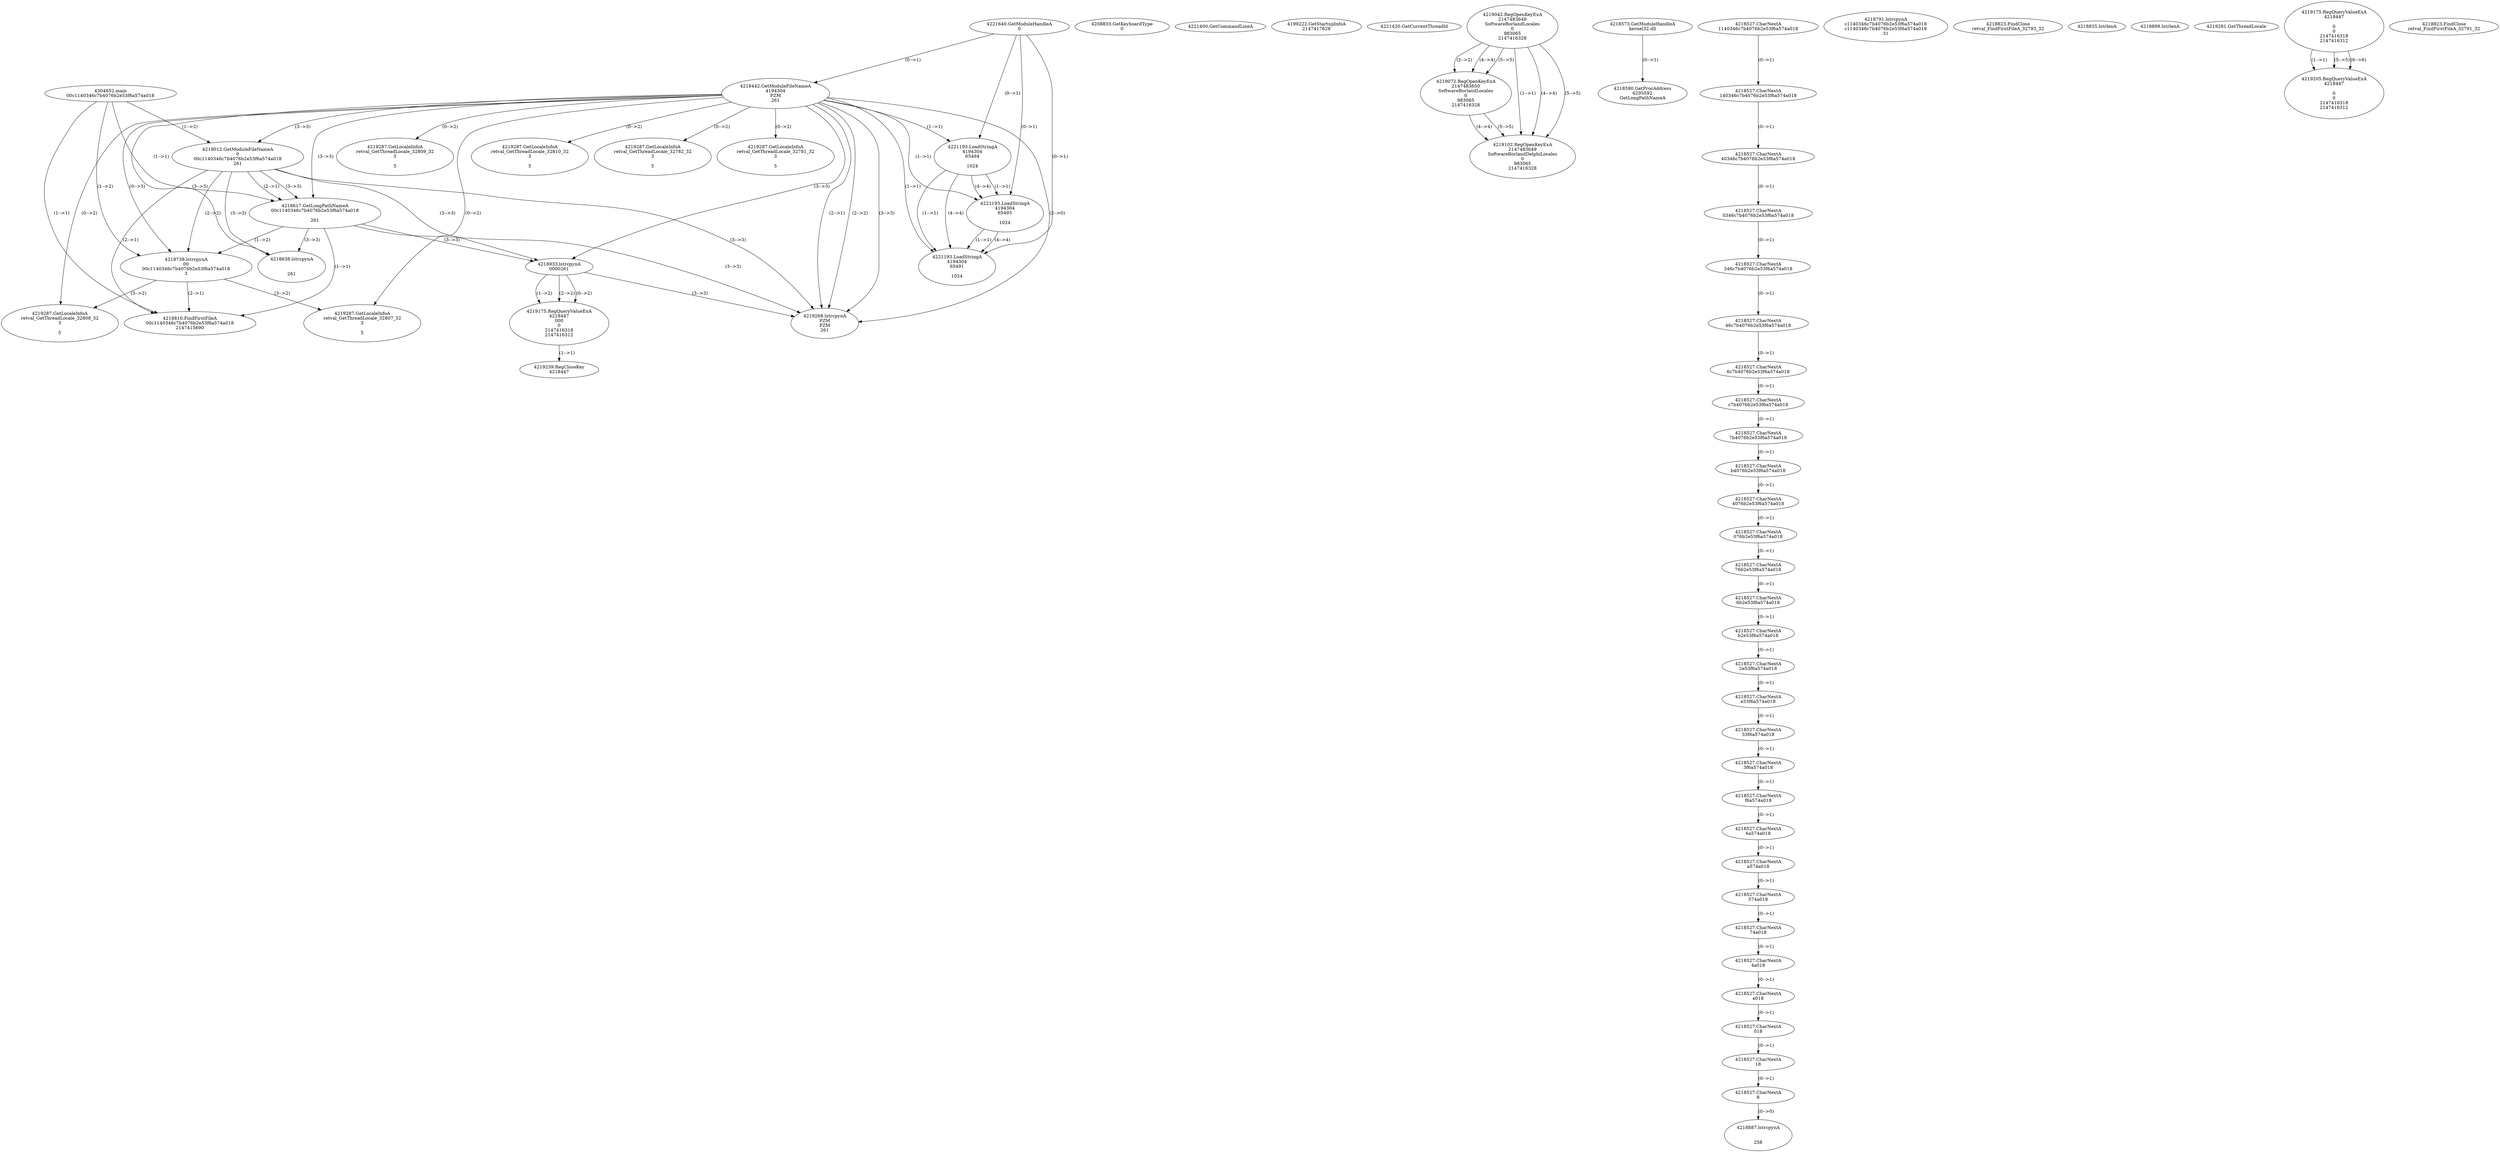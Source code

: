 // Global SCDG with merge call
digraph {
	0 [label="4304852.main
00c1140346c7b4076b2e53f6a574a018"]
	1 [label="4221640.GetModuleHandleA
0"]
	2 [label="4208833.GetKeyboardType
0"]
	3 [label="4221400.GetCommandLineA
"]
	4 [label="4199222.GetStartupInfoA
2147417628"]
	5 [label="4221420.GetCurrentThreadId
"]
	6 [label="4218442.GetModuleFileNameA
4194304
PZM
261"]
	1 -> 6 [label="(0-->1)"]
	7 [label="4219012.GetModuleFileNameA
0
00c1140346c7b4076b2e53f6a574a018
261"]
	0 -> 7 [label="(1-->2)"]
	6 -> 7 [label="(3-->3)"]
	8 [label="4219042.RegOpenKeyExA
2147483649
Software\Borland\Locales
0
983065
2147416328"]
	9 [label="4218573.GetModuleHandleA
kernel32.dll"]
	10 [label="4218590.GetProcAddress
6295592
GetLongPathNameA"]
	9 -> 10 [label="(0-->1)"]
	11 [label="4218617.GetLongPathNameA
00c1140346c7b4076b2e53f6a574a018

261"]
	0 -> 11 [label="(1-->1)"]
	7 -> 11 [label="(2-->1)"]
	6 -> 11 [label="(3-->3)"]
	7 -> 11 [label="(3-->3)"]
	12 [label="4218738.lstrcpynA
00
00c1140346c7b4076b2e53f6a574a018
3"]
	0 -> 12 [label="(1-->2)"]
	7 -> 12 [label="(2-->2)"]
	11 -> 12 [label="(1-->2)"]
	6 -> 12 [label="(0-->3)"]
	13 [label="4218527.CharNextA
1140346c7b4076b2e53f6a574a018"]
	14 [label="4218527.CharNextA
140346c7b4076b2e53f6a574a018"]
	13 -> 14 [label="(0-->1)"]
	15 [label="4218527.CharNextA
40346c7b4076b2e53f6a574a018"]
	14 -> 15 [label="(0-->1)"]
	16 [label="4218527.CharNextA
0346c7b4076b2e53f6a574a018"]
	15 -> 16 [label="(0-->1)"]
	17 [label="4218527.CharNextA
346c7b4076b2e53f6a574a018"]
	16 -> 17 [label="(0-->1)"]
	18 [label="4218527.CharNextA
46c7b4076b2e53f6a574a018"]
	17 -> 18 [label="(0-->1)"]
	19 [label="4218527.CharNextA
6c7b4076b2e53f6a574a018"]
	18 -> 19 [label="(0-->1)"]
	20 [label="4218527.CharNextA
c7b4076b2e53f6a574a018"]
	19 -> 20 [label="(0-->1)"]
	21 [label="4218527.CharNextA
7b4076b2e53f6a574a018"]
	20 -> 21 [label="(0-->1)"]
	22 [label="4218527.CharNextA
b4076b2e53f6a574a018"]
	21 -> 22 [label="(0-->1)"]
	23 [label="4218527.CharNextA
4076b2e53f6a574a018"]
	22 -> 23 [label="(0-->1)"]
	24 [label="4218527.CharNextA
076b2e53f6a574a018"]
	23 -> 24 [label="(0-->1)"]
	25 [label="4218527.CharNextA
76b2e53f6a574a018"]
	24 -> 25 [label="(0-->1)"]
	26 [label="4218527.CharNextA
6b2e53f6a574a018"]
	25 -> 26 [label="(0-->1)"]
	27 [label="4218527.CharNextA
b2e53f6a574a018"]
	26 -> 27 [label="(0-->1)"]
	28 [label="4218527.CharNextA
2e53f6a574a018"]
	27 -> 28 [label="(0-->1)"]
	29 [label="4218527.CharNextA
e53f6a574a018"]
	28 -> 29 [label="(0-->1)"]
	30 [label="4218527.CharNextA
53f6a574a018"]
	29 -> 30 [label="(0-->1)"]
	31 [label="4218527.CharNextA
3f6a574a018"]
	30 -> 31 [label="(0-->1)"]
	32 [label="4218527.CharNextA
f6a574a018"]
	31 -> 32 [label="(0-->1)"]
	33 [label="4218527.CharNextA
6a574a018"]
	32 -> 33 [label="(0-->1)"]
	34 [label="4218527.CharNextA
a574a018"]
	33 -> 34 [label="(0-->1)"]
	35 [label="4218527.CharNextA
574a018"]
	34 -> 35 [label="(0-->1)"]
	36 [label="4218527.CharNextA
74a018"]
	35 -> 36 [label="(0-->1)"]
	37 [label="4218527.CharNextA
4a018"]
	36 -> 37 [label="(0-->1)"]
	38 [label="4218527.CharNextA
a018"]
	37 -> 38 [label="(0-->1)"]
	39 [label="4218527.CharNextA
018"]
	38 -> 39 [label="(0-->1)"]
	40 [label="4218527.CharNextA
18"]
	39 -> 40 [label="(0-->1)"]
	41 [label="4218527.CharNextA
8"]
	40 -> 41 [label="(0-->1)"]
	42 [label="4218791.lstrcpynA
c1140346c7b4076b2e53f6a574a018
c1140346c7b4076b2e53f6a574a018
31"]
	43 [label="4218810.FindFirstFileA
00c1140346c7b4076b2e53f6a574a018
2147415690"]
	0 -> 43 [label="(1-->1)"]
	7 -> 43 [label="(2-->1)"]
	11 -> 43 [label="(1-->1)"]
	12 -> 43 [label="(2-->1)"]
	44 [label="4218823.FindClose
retval_FindFirstFileA_32793_32"]
	45 [label="4218835.lstrlenA
"]
	46 [label="4218887.lstrcpynA


258"]
	41 -> 46 [label="(0-->0)"]
	47 [label="4218899.lstrlenA
"]
	48 [label="4218933.lstrcpynA
00\
00\
261"]
	6 -> 48 [label="(3-->3)"]
	7 -> 48 [label="(3-->3)"]
	11 -> 48 [label="(3-->3)"]
	49 [label="4219175.RegQueryValueExA
4218447
00\
0
0
2147416318
2147416312"]
	48 -> 49 [label="(1-->2)"]
	48 -> 49 [label="(2-->2)"]
	48 -> 49 [label="(0-->2)"]
	50 [label="4219239.RegCloseKey
4218447"]
	49 -> 50 [label="(1-->1)"]
	51 [label="4219268.lstrcpynA
PZM
PZM
261"]
	6 -> 51 [label="(2-->1)"]
	6 -> 51 [label="(2-->2)"]
	6 -> 51 [label="(3-->3)"]
	7 -> 51 [label="(3-->3)"]
	11 -> 51 [label="(3-->3)"]
	48 -> 51 [label="(3-->3)"]
	6 -> 51 [label="(2-->0)"]
	52 [label="4219281.GetThreadLocale
"]
	53 [label="4219287.GetLocaleInfoA
retval_GetThreadLocale_32808_32
3

5"]
	6 -> 53 [label="(0-->2)"]
	12 -> 53 [label="(3-->2)"]
	54 [label="4221193.LoadStringA
4194304
65494

1024"]
	1 -> 54 [label="(0-->1)"]
	6 -> 54 [label="(1-->1)"]
	55 [label="4221193.LoadStringA
4194304
65493

1024"]
	1 -> 55 [label="(0-->1)"]
	6 -> 55 [label="(1-->1)"]
	54 -> 55 [label="(1-->1)"]
	54 -> 55 [label="(4-->4)"]
	56 [label="4219072.RegOpenKeyExA
2147483650
Software\Borland\Locales
0
983065
2147416328"]
	8 -> 56 [label="(2-->2)"]
	8 -> 56 [label="(4-->4)"]
	8 -> 56 [label="(5-->5)"]
	57 [label="4219102.RegOpenKeyExA
2147483649
Software\Borland\Delphi\Locales
0
983065
2147416328"]
	8 -> 57 [label="(1-->1)"]
	8 -> 57 [label="(4-->4)"]
	56 -> 57 [label="(4-->4)"]
	8 -> 57 [label="(5-->5)"]
	56 -> 57 [label="(5-->5)"]
	58 [label="4218638.lstrcpynA


261"]
	6 -> 58 [label="(3-->3)"]
	7 -> 58 [label="(3-->3)"]
	11 -> 58 [label="(3-->3)"]
	59 [label="4219175.RegQueryValueExA
4218447

0
0
2147416318
2147416312"]
	60 [label="4219205.RegQueryValueExA
4218447

0
0
2147416318
2147416312"]
	59 -> 60 [label="(1-->1)"]
	59 -> 60 [label="(5-->5)"]
	59 -> 60 [label="(6-->6)"]
	61 [label="4219287.GetLocaleInfoA
retval_GetThreadLocale_32809_32
3

5"]
	6 -> 61 [label="(0-->2)"]
	62 [label="4221193.LoadStringA
4194304
65491

1024"]
	1 -> 62 [label="(0-->1)"]
	6 -> 62 [label="(1-->1)"]
	54 -> 62 [label="(1-->1)"]
	55 -> 62 [label="(1-->1)"]
	54 -> 62 [label="(4-->4)"]
	55 -> 62 [label="(4-->4)"]
	63 [label="4219287.GetLocaleInfoA
retval_GetThreadLocale_32810_32
3

5"]
	6 -> 63 [label="(0-->2)"]
	64 [label="4219287.GetLocaleInfoA
retval_GetThreadLocale_32782_32
3

5"]
	6 -> 64 [label="(0-->2)"]
	65 [label="4219287.GetLocaleInfoA
retval_GetThreadLocale_32781_32
3

5"]
	6 -> 65 [label="(0-->2)"]
	66 [label="4218823.FindClose
retval_FindFirstFileA_32791_32"]
	67 [label="4219287.GetLocaleInfoA
retval_GetThreadLocale_32807_32
3

5"]
	6 -> 67 [label="(0-->2)"]
	12 -> 67 [label="(3-->2)"]
}
